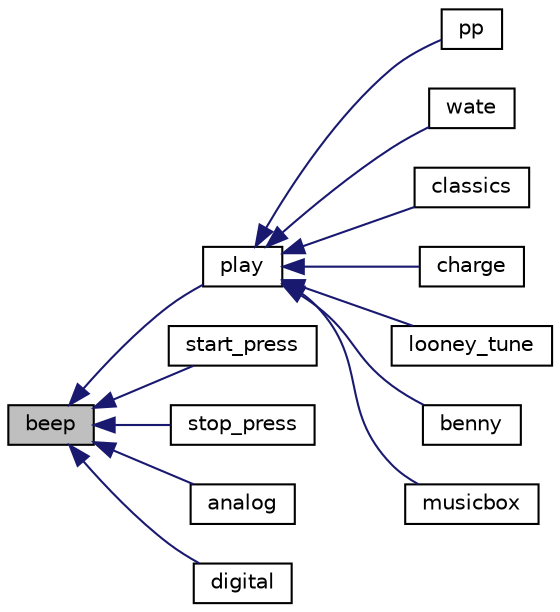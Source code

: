 digraph "beep"
{
  edge [fontname="Helvetica",fontsize="10",labelfontname="Helvetica",labelfontsize="10"];
  node [fontname="Helvetica",fontsize="10",shape=record];
  rankdir="LR";
  Node1 [label="beep",height=0.2,width=0.4,color="black", fillcolor="grey75", style="filled" fontcolor="black"];
  Node1 -> Node2 [dir="back",color="midnightblue",fontsize="10",style="solid",fontname="Helvetica"];
  Node2 [label="play",height=0.2,width=0.4,color="black", fillcolor="white", style="filled",URL="$tunes_8c.html#a61c7b7a1cc359cd0de25088e9c3d5017"];
  Node2 -> Node3 [dir="back",color="midnightblue",fontsize="10",style="solid",fontname="Helvetica"];
  Node3 [label="pp",height=0.2,width=0.4,color="black", fillcolor="white", style="filled",URL="$tunes_8c.html#aab385898c7322dcbfda7e057e52f33d1"];
  Node2 -> Node4 [dir="back",color="midnightblue",fontsize="10",style="solid",fontname="Helvetica"];
  Node4 [label="wate",height=0.2,width=0.4,color="black", fillcolor="white", style="filled",URL="$tunes_8c.html#af6d9ec9e05c437b9572aa6bd07f93100"];
  Node2 -> Node5 [dir="back",color="midnightblue",fontsize="10",style="solid",fontname="Helvetica"];
  Node5 [label="classics",height=0.2,width=0.4,color="black", fillcolor="white", style="filled",URL="$tunes_8c.html#a991cece580a5054465383b47cadb0535"];
  Node2 -> Node6 [dir="back",color="midnightblue",fontsize="10",style="solid",fontname="Helvetica"];
  Node6 [label="charge",height=0.2,width=0.4,color="black", fillcolor="white", style="filled",URL="$tunes_8c.html#a31061818a5a2cf68539ca073374286d3"];
  Node2 -> Node7 [dir="back",color="midnightblue",fontsize="10",style="solid",fontname="Helvetica"];
  Node7 [label="looney_tune",height=0.2,width=0.4,color="black", fillcolor="white", style="filled",URL="$tunes_8c.html#a32560516df494caa35d60ad505fb8086"];
  Node2 -> Node8 [dir="back",color="midnightblue",fontsize="10",style="solid",fontname="Helvetica"];
  Node8 [label="benny",height=0.2,width=0.4,color="black", fillcolor="white", style="filled",URL="$tunes_8c.html#a700ae836bbc833421cd1f7ac0f7460c4"];
  Node2 -> Node9 [dir="back",color="midnightblue",fontsize="10",style="solid",fontname="Helvetica"];
  Node9 [label="musicbox",height=0.2,width=0.4,color="black", fillcolor="white", style="filled",URL="$tunes_8c.html#acfec480eb7453765b7fa452e7b62f315"];
  Node1 -> Node10 [dir="back",color="midnightblue",fontsize="10",style="solid",fontname="Helvetica"];
  Node10 [label="start_press",height=0.2,width=0.4,color="black", fillcolor="white", style="filled",URL="$lib__hb_8c.html#a0cdb3a3b9e978d9470d299807e7238cd"];
  Node1 -> Node11 [dir="back",color="midnightblue",fontsize="10",style="solid",fontname="Helvetica"];
  Node11 [label="stop_press",height=0.2,width=0.4,color="black", fillcolor="white", style="filled",URL="$lib__hb_8c.html#a58ba1f6f55e0bade7190f4db26184683"];
  Node1 -> Node12 [dir="back",color="midnightblue",fontsize="10",style="solid",fontname="Helvetica"];
  Node12 [label="analog",height=0.2,width=0.4,color="black", fillcolor="white", style="filled",URL="$lib__hb_8c.html#afa28db0c35c02b77341a6bed7aac0cb4"];
  Node1 -> Node13 [dir="back",color="midnightblue",fontsize="10",style="solid",fontname="Helvetica"];
  Node13 [label="digital",height=0.2,width=0.4,color="black", fillcolor="white", style="filled",URL="$lib__hb_8c.html#a3eb7db79d996b92f7063b65dc34b3484"];
}
